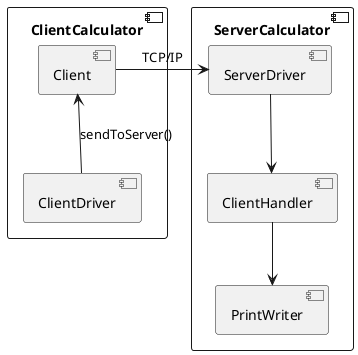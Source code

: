 @startuml
skinparam componentStyle uml2

component ClientCalculator {
    [ClientDriver] -up-> [Client] : sendToServer()
}


component ServerCalculator {

    [Client] -right-> [ServerDriver] : TCP/IP
    [ServerDriver] --> [ClientHandler]
    [ClientHandler] --> [PrintWriter]
}
@enduml